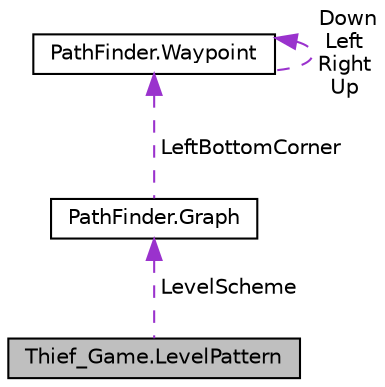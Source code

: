 digraph "Thief_Game.LevelPattern"
{
 // LATEX_PDF_SIZE
  edge [fontname="Helvetica",fontsize="10",labelfontname="Helvetica",labelfontsize="10"];
  node [fontname="Helvetica",fontsize="10",shape=record];
  Node1 [label="Thief_Game.LevelPattern",height=0.2,width=0.4,color="black", fillcolor="grey75", style="filled", fontcolor="black",tooltip="Класс инициализаци элементов уровня по заданному паттерну"];
  Node2 -> Node1 [dir="back",color="darkorchid3",fontsize="10",style="dashed",label=" LevelScheme" ,fontname="Helvetica"];
  Node2 [label="PathFinder.Graph",height=0.2,width=0.4,color="black", fillcolor="white", style="filled",URL="$class_path_finder_1_1_graph.html",tooltip=" "];
  Node3 -> Node2 [dir="back",color="darkorchid3",fontsize="10",style="dashed",label=" LeftBottomCorner" ,fontname="Helvetica"];
  Node3 [label="PathFinder.Waypoint",height=0.2,width=0.4,color="black", fillcolor="white", style="filled",URL="$class_path_finder_1_1_waypoint.html",tooltip=" "];
  Node3 -> Node3 [dir="back",color="darkorchid3",fontsize="10",style="dashed",label=" Down\nLeft\nRight\nUp" ,fontname="Helvetica"];
}
